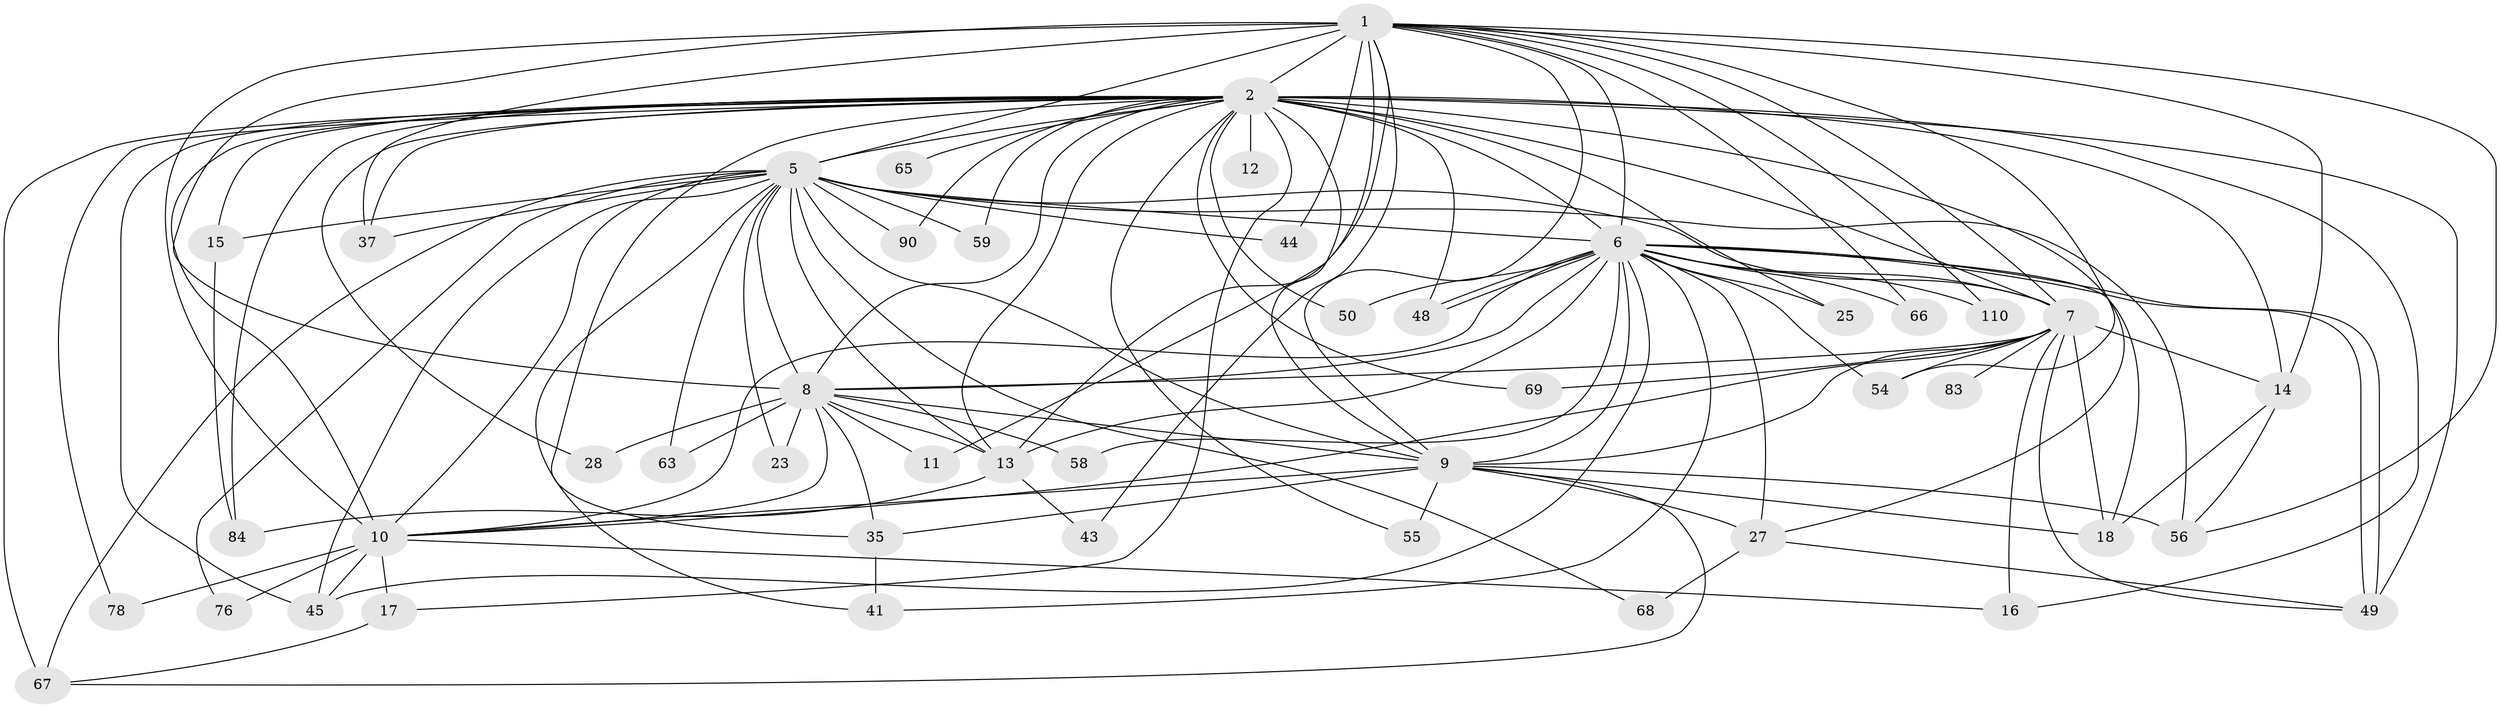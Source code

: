 // original degree distribution, {25: 0.017094017094017096, 33: 0.008547008547008548, 24: 0.017094017094017096, 19: 0.008547008547008548, 28: 0.008547008547008548, 18: 0.008547008547008548, 17: 0.008547008547008548, 16: 0.008547008547008548, 2: 0.5213675213675214, 5: 0.05982905982905983, 4: 0.10256410256410256, 3: 0.2222222222222222, 6: 0.008547008547008548}
// Generated by graph-tools (version 1.1) at 2025/17/03/04/25 18:17:38]
// undirected, 46 vertices, 124 edges
graph export_dot {
graph [start="1"]
  node [color=gray90,style=filled];
  1 [super="+71+72"];
  2 [super="+91+30+106+113+97+99+74+4+22+73+3+39"];
  5 [super="+42+19+115+100"];
  6 [super="+46+51"];
  7 [super="+85+80+24+33"];
  8;
  9 [super="+60"];
  10 [super="+77"];
  11;
  12;
  13 [super="+34+102+26"];
  14 [super="+20"];
  15;
  16 [super="+96"];
  17;
  18 [super="+92"];
  23;
  25;
  27 [super="+95"];
  28;
  35 [super="+53"];
  37 [super="+38"];
  41;
  43;
  44;
  45 [super="+87"];
  48 [super="+108"];
  49 [super="+89+81+52"];
  50 [super="+62"];
  54;
  55;
  56 [super="+75"];
  58;
  59;
  63;
  65;
  66;
  67 [super="+116+104"];
  68;
  69;
  76;
  78;
  83;
  84 [super="+88"];
  90;
  110;
  1 -- 2 [weight=8];
  1 -- 5;
  1 -- 6;
  1 -- 7 [weight=2];
  1 -- 8;
  1 -- 9;
  1 -- 10;
  1 -- 11;
  1 -- 43;
  1 -- 44;
  1 -- 54;
  1 -- 56;
  1 -- 66;
  1 -- 110;
  1 -- 13 [weight=2];
  1 -- 37;
  1 -- 14;
  2 -- 5 [weight=3];
  2 -- 6 [weight=4];
  2 -- 7 [weight=6];
  2 -- 8 [weight=5];
  2 -- 9 [weight=3];
  2 -- 10 [weight=4];
  2 -- 12 [weight=2];
  2 -- 13 [weight=2];
  2 -- 14 [weight=5];
  2 -- 15;
  2 -- 16;
  2 -- 35;
  2 -- 78;
  2 -- 84;
  2 -- 48;
  2 -- 67 [weight=2];
  2 -- 69;
  2 -- 27;
  2 -- 37 [weight=2];
  2 -- 55;
  2 -- 65 [weight=2];
  2 -- 17;
  2 -- 25;
  2 -- 90;
  2 -- 28;
  2 -- 45;
  2 -- 50 [weight=2];
  2 -- 59;
  2 -- 49;
  5 -- 6;
  5 -- 7 [weight=5];
  5 -- 8 [weight=5];
  5 -- 9;
  5 -- 10;
  5 -- 15;
  5 -- 23;
  5 -- 37 [weight=2];
  5 -- 41;
  5 -- 45;
  5 -- 59;
  5 -- 63;
  5 -- 90;
  5 -- 56;
  5 -- 67;
  5 -- 68;
  5 -- 44;
  5 -- 76;
  5 -- 13;
  6 -- 7 [weight=2];
  6 -- 8;
  6 -- 9;
  6 -- 10 [weight=2];
  6 -- 18;
  6 -- 25;
  6 -- 27;
  6 -- 41;
  6 -- 48;
  6 -- 48;
  6 -- 49;
  6 -- 49;
  6 -- 50;
  6 -- 54;
  6 -- 58;
  6 -- 110;
  6 -- 66;
  6 -- 45;
  6 -- 13 [weight=2];
  7 -- 8 [weight=2];
  7 -- 9;
  7 -- 10;
  7 -- 14;
  7 -- 18;
  7 -- 54;
  7 -- 16;
  7 -- 83;
  7 -- 69;
  7 -- 49;
  8 -- 9 [weight=2];
  8 -- 10;
  8 -- 11;
  8 -- 13;
  8 -- 23;
  8 -- 28;
  8 -- 35;
  8 -- 58;
  8 -- 63;
  9 -- 10;
  9 -- 18 [weight=2];
  9 -- 55;
  9 -- 56 [weight=2];
  9 -- 67;
  9 -- 27;
  9 -- 35;
  10 -- 16;
  10 -- 17;
  10 -- 76;
  10 -- 78;
  10 -- 45;
  13 -- 43;
  13 -- 84;
  14 -- 18;
  14 -- 56;
  15 -- 84;
  17 -- 67;
  27 -- 68;
  27 -- 49;
  35 -- 41;
}
